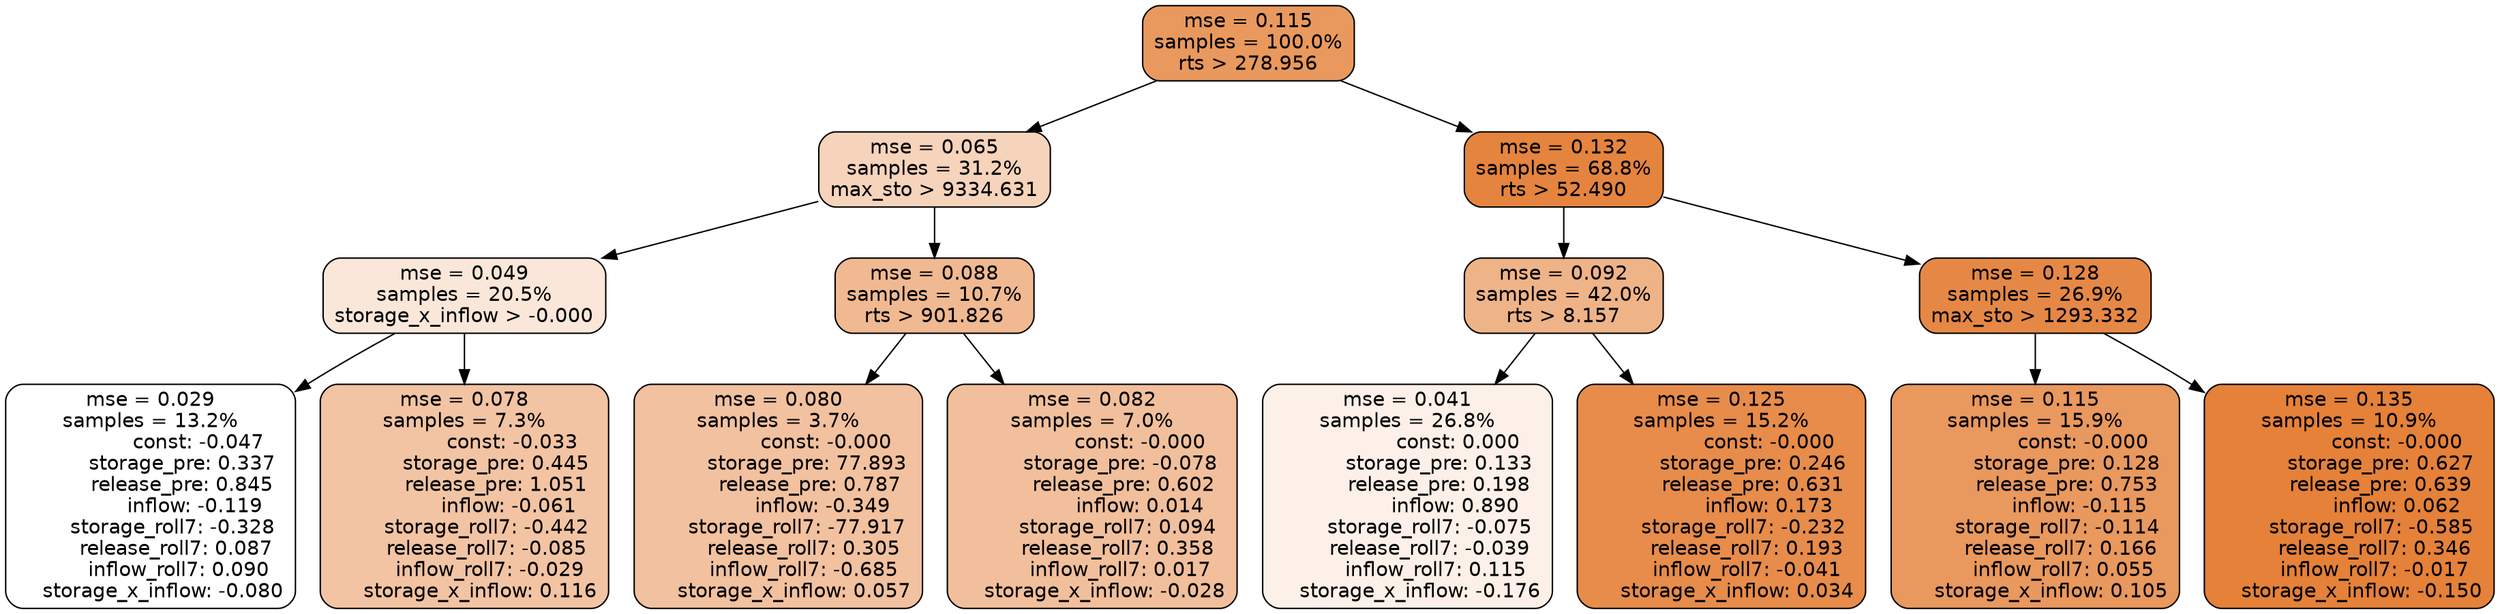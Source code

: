 digraph tree {
node [shape=rectangle, style="filled, rounded", color="black", fontname=helvetica] ;
edge [fontname=helvetica] ;
	"0" [label="mse = 0.115
samples = 100.0%
rts > 278.956", fillcolor="#e9995e"]
	"8" [label="mse = 0.065
samples = 31.2%
max_sto > 9334.631", fillcolor="#f6d3bb"]
	"1" [label="mse = 0.132
samples = 68.8%
rts > 52.490", fillcolor="#e5843e"]
	"9" [label="mse = 0.049
samples = 20.5%
storage_x_inflow > -0.000", fillcolor="#fae7d9"]
	"12" [label="mse = 0.088
samples = 10.7%
rts > 901.826", fillcolor="#f0b991"]
	"2" [label="mse = 0.092
samples = 42.0%
rts > 8.157", fillcolor="#efb388"]
	"5" [label="mse = 0.128
samples = 26.9%
max_sto > 1293.332", fillcolor="#e68845"]
	"10" [label="mse = 0.029
samples = 13.2%
               const: -0.047
          storage_pre: 0.337
          release_pre: 0.845
              inflow: -0.119
       storage_roll7: -0.328
        release_roll7: 0.087
         inflow_roll7: 0.090
    storage_x_inflow: -0.080", fillcolor="#ffffff"]
	"11" [label="mse = 0.078
samples = 7.3%
               const: -0.033
          storage_pre: 0.445
          release_pre: 1.051
              inflow: -0.061
       storage_roll7: -0.442
       release_roll7: -0.085
        inflow_roll7: -0.029
     storage_x_inflow: 0.116", fillcolor="#f2c4a3"]
	"14" [label="mse = 0.080
samples = 3.7%
               const: -0.000
         storage_pre: 77.893
          release_pre: 0.787
              inflow: -0.349
      storage_roll7: -77.917
        release_roll7: 0.305
        inflow_roll7: -0.685
     storage_x_inflow: 0.057", fillcolor="#f2c19f"]
	"13" [label="mse = 0.082
samples = 7.0%
               const: -0.000
         storage_pre: -0.078
          release_pre: 0.602
               inflow: 0.014
        storage_roll7: 0.094
        release_roll7: 0.358
         inflow_roll7: 0.017
    storage_x_inflow: -0.028", fillcolor="#f1bf9b"]
	"3" [label="mse = 0.041
samples = 26.8%
                const: 0.000
          storage_pre: 0.133
          release_pre: 0.198
               inflow: 0.890
       storage_roll7: -0.075
       release_roll7: -0.039
         inflow_roll7: 0.115
    storage_x_inflow: -0.176", fillcolor="#fcf0e8"]
	"4" [label="mse = 0.125
samples = 15.2%
               const: -0.000
          storage_pre: 0.246
          release_pre: 0.631
               inflow: 0.173
       storage_roll7: -0.232
        release_roll7: 0.193
        inflow_roll7: -0.041
     storage_x_inflow: 0.034", fillcolor="#e78c4b"]
	"6" [label="mse = 0.115
samples = 15.9%
               const: -0.000
          storage_pre: 0.128
          release_pre: 0.753
              inflow: -0.115
       storage_roll7: -0.114
        release_roll7: 0.166
         inflow_roll7: 0.055
     storage_x_inflow: 0.105", fillcolor="#e9985e"]
	"7" [label="mse = 0.135
samples = 10.9%
               const: -0.000
          storage_pre: 0.627
          release_pre: 0.639
               inflow: 0.062
       storage_roll7: -0.585
        release_roll7: 0.346
        inflow_roll7: -0.017
    storage_x_inflow: -0.150", fillcolor="#e58139"]

	"0" -> "1"
	"0" -> "8"
	"8" -> "9"
	"8" -> "12"
	"1" -> "2"
	"1" -> "5"
	"9" -> "10"
	"9" -> "11"
	"12" -> "13"
	"12" -> "14"
	"2" -> "3"
	"2" -> "4"
	"5" -> "6"
	"5" -> "7"
}